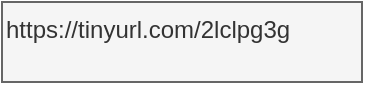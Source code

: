 <mxfile>
    <diagram id="PX7eGNf8NhLlvq07fDH-" name="Page-1">
        <mxGraphModel dx="335" dy="418" grid="1" gridSize="10" guides="1" tooltips="1" connect="1" arrows="1" fold="1" page="1" pageScale="1" pageWidth="827" pageHeight="1169" math="0" shadow="0">
            <root>
                <mxCell id="0"/>
                <mxCell id="1" parent="0"/>
                <UserObject label="https://tinyurl.com/2lclpg3g" link="https://tinyurl.com/2lclpg3g" id="3">
                    <mxCell style="text;whiteSpace=wrap;html=1;fillColor=#f5f5f5;fontColor=#333333;strokeColor=#666666;" vertex="1" parent="1">
                        <mxGeometry x="20" y="60" width="180" height="40" as="geometry"/>
                    </mxCell>
                </UserObject>
            </root>
        </mxGraphModel>
    </diagram>
</mxfile>